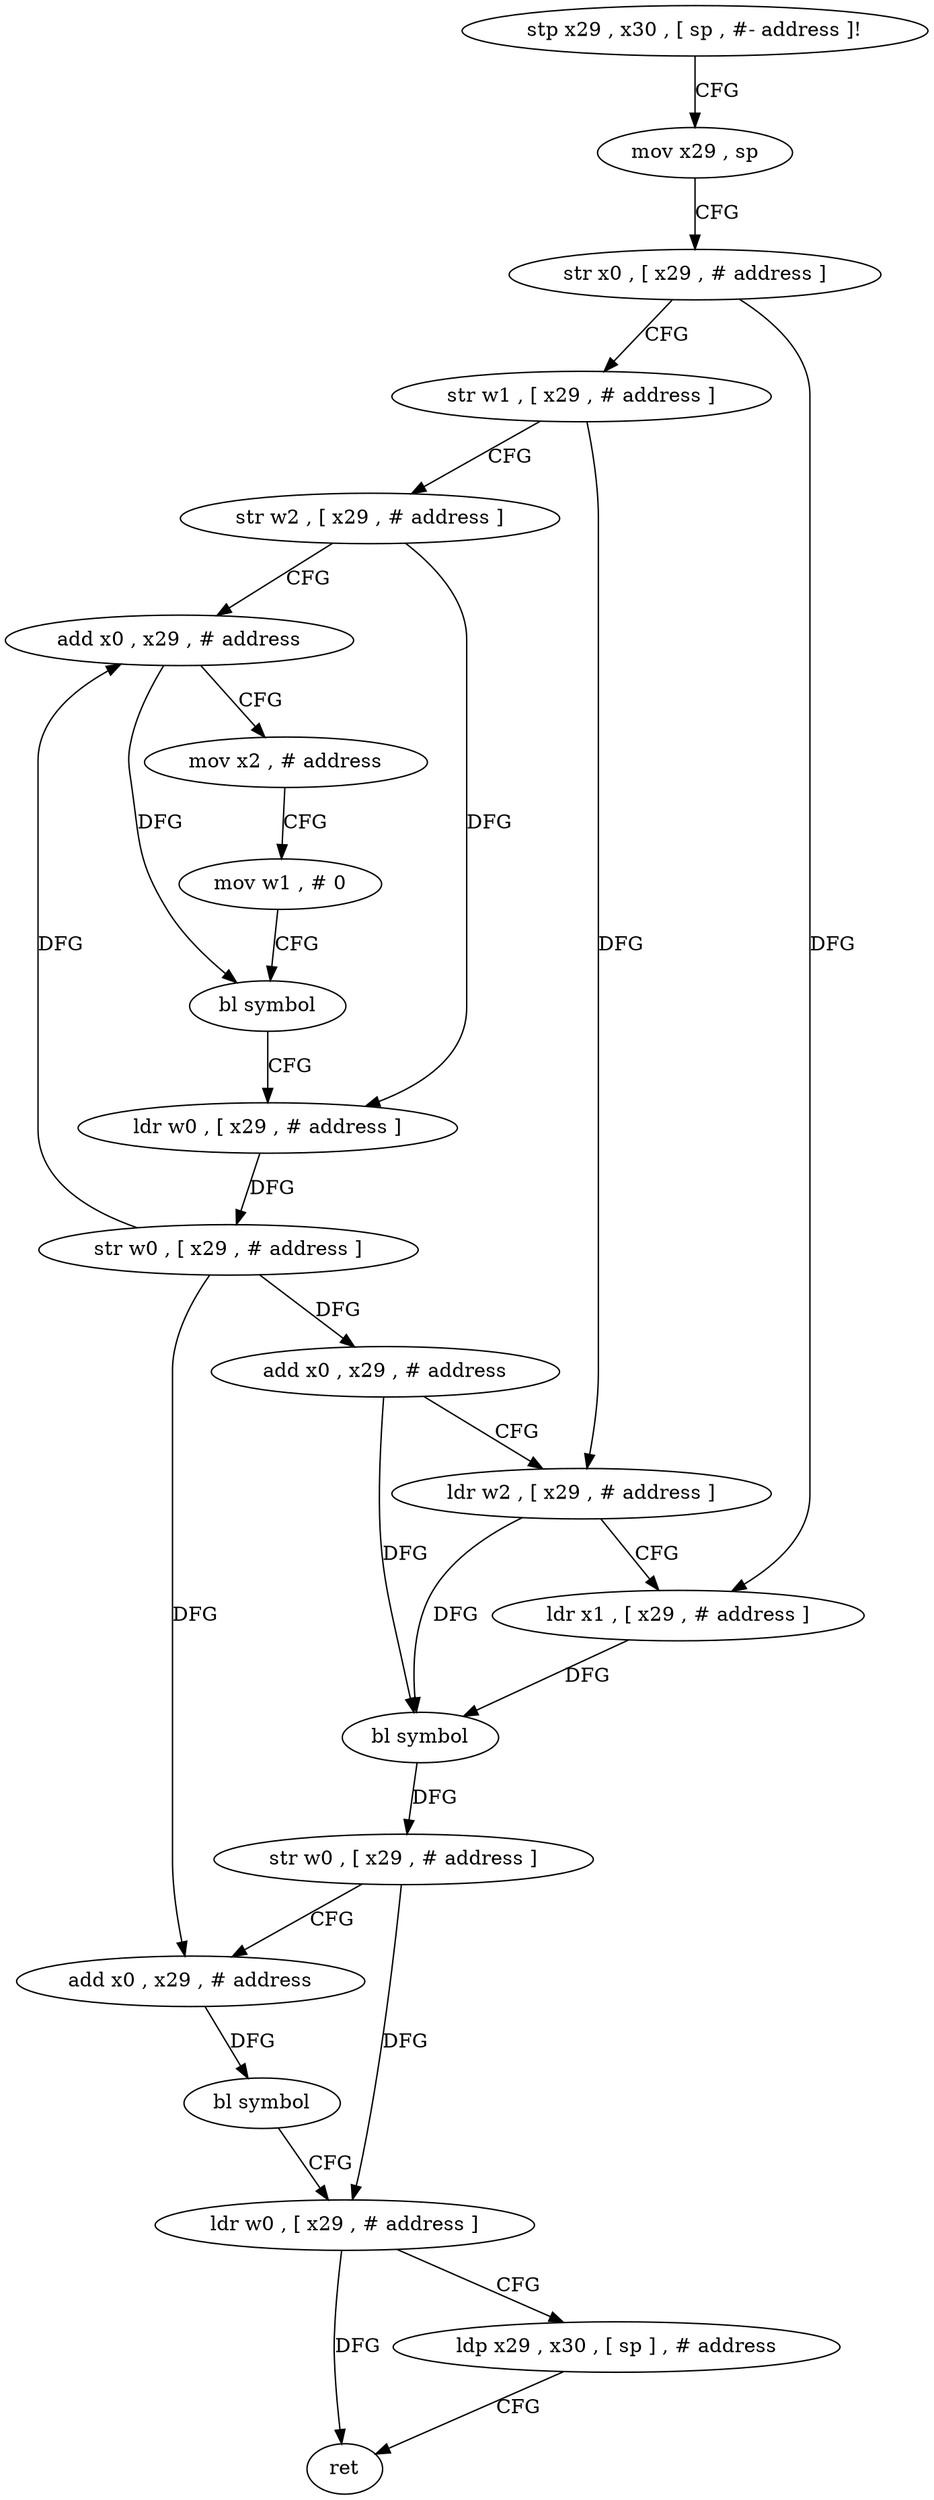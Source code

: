digraph "func" {
"282964" [label = "stp x29 , x30 , [ sp , #- address ]!" ]
"282968" [label = "mov x29 , sp" ]
"282972" [label = "str x0 , [ x29 , # address ]" ]
"282976" [label = "str w1 , [ x29 , # address ]" ]
"282980" [label = "str w2 , [ x29 , # address ]" ]
"282984" [label = "add x0 , x29 , # address" ]
"282988" [label = "mov x2 , # address" ]
"282992" [label = "mov w1 , # 0" ]
"282996" [label = "bl symbol" ]
"283000" [label = "ldr w0 , [ x29 , # address ]" ]
"283004" [label = "str w0 , [ x29 , # address ]" ]
"283008" [label = "add x0 , x29 , # address" ]
"283012" [label = "ldr w2 , [ x29 , # address ]" ]
"283016" [label = "ldr x1 , [ x29 , # address ]" ]
"283020" [label = "bl symbol" ]
"283024" [label = "str w0 , [ x29 , # address ]" ]
"283028" [label = "add x0 , x29 , # address" ]
"283032" [label = "bl symbol" ]
"283036" [label = "ldr w0 , [ x29 , # address ]" ]
"283040" [label = "ldp x29 , x30 , [ sp ] , # address" ]
"283044" [label = "ret" ]
"282964" -> "282968" [ label = "CFG" ]
"282968" -> "282972" [ label = "CFG" ]
"282972" -> "282976" [ label = "CFG" ]
"282972" -> "283016" [ label = "DFG" ]
"282976" -> "282980" [ label = "CFG" ]
"282976" -> "283012" [ label = "DFG" ]
"282980" -> "282984" [ label = "CFG" ]
"282980" -> "283000" [ label = "DFG" ]
"282984" -> "282988" [ label = "CFG" ]
"282984" -> "282996" [ label = "DFG" ]
"282988" -> "282992" [ label = "CFG" ]
"282992" -> "282996" [ label = "CFG" ]
"282996" -> "283000" [ label = "CFG" ]
"283000" -> "283004" [ label = "DFG" ]
"283004" -> "283008" [ label = "DFG" ]
"283004" -> "282984" [ label = "DFG" ]
"283004" -> "283028" [ label = "DFG" ]
"283008" -> "283012" [ label = "CFG" ]
"283008" -> "283020" [ label = "DFG" ]
"283012" -> "283016" [ label = "CFG" ]
"283012" -> "283020" [ label = "DFG" ]
"283016" -> "283020" [ label = "DFG" ]
"283020" -> "283024" [ label = "DFG" ]
"283024" -> "283028" [ label = "CFG" ]
"283024" -> "283036" [ label = "DFG" ]
"283028" -> "283032" [ label = "DFG" ]
"283032" -> "283036" [ label = "CFG" ]
"283036" -> "283040" [ label = "CFG" ]
"283036" -> "283044" [ label = "DFG" ]
"283040" -> "283044" [ label = "CFG" ]
}
